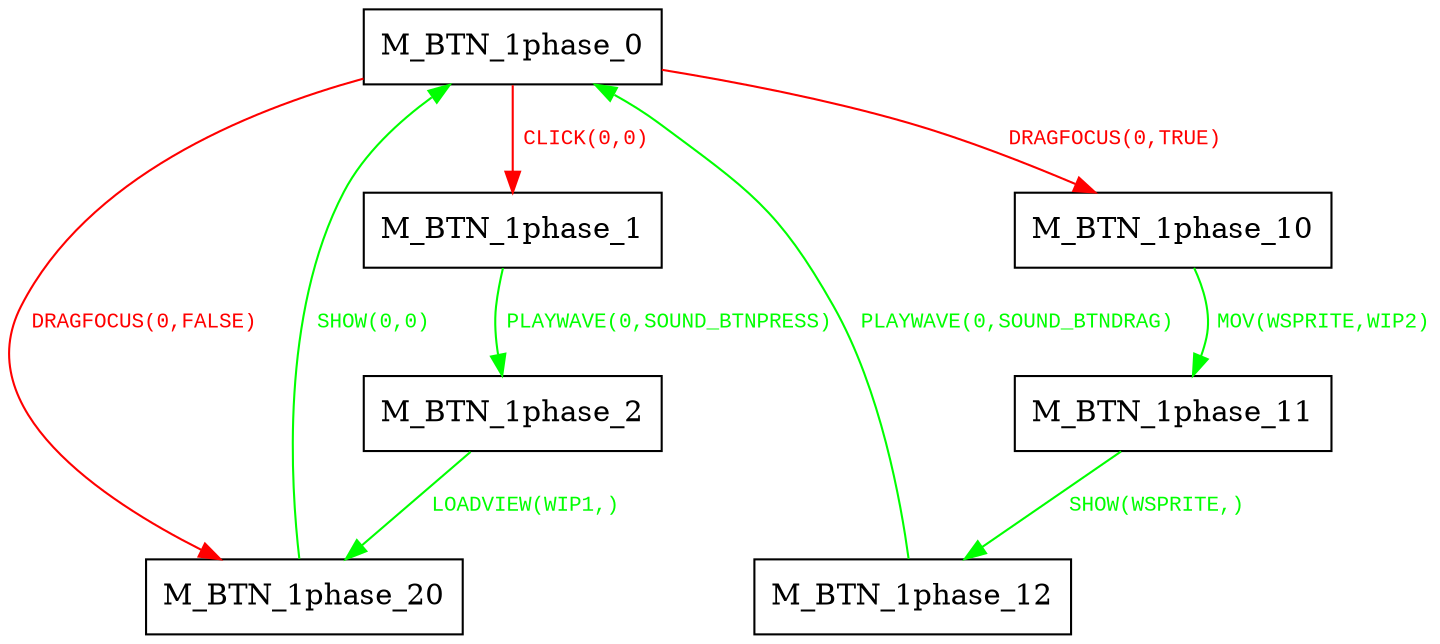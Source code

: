 digraph {
 node [shape=record];
"M_BTN_1phase_0" -> "M_BTN_1phase_1"[color=red, fontcolor=red, label=< <font face="Courier New" point-size="10">
CLICK(0,0)<br/>
</font>>];
"M_BTN_1phase_0" -> "M_BTN_1phase_10"[color=red, fontcolor=red, label=< <font face="Courier New" point-size="10">
DRAGFOCUS(0,TRUE)<br/>
</font>>];
"M_BTN_1phase_0" -> "M_BTN_1phase_20"[color=red, fontcolor=red, label=< <font face="Courier New" point-size="10">
DRAGFOCUS(0,FALSE)<br/>
</font>>];
"M_BTN_1phase_1" -> "M_BTN_1phase_2"[color=green, fontcolor=green, label=< <font face="Courier New" point-size="10">
PLAYWAVE(0,SOUND_BTNPRESS)<br/>
</font>>];
"M_BTN_1phase_2" -> "M_BTN_1phase_20"[color=green, fontcolor=green, label=< <font face="Courier New" point-size="10">
LOADVIEW(WIP1,)<br/>
</font>>];
"M_BTN_1phase_10" -> "M_BTN_1phase_11"[color=green, fontcolor=green, label=< <font face="Courier New" point-size="10">
MOV(WSPRITE,WIP2)<br/>
</font>>];
"M_BTN_1phase_11" -> "M_BTN_1phase_12"[color=green, fontcolor=green, label=< <font face="Courier New" point-size="10">
SHOW(WSPRITE,)<br/>
</font>>];
"M_BTN_1phase_12" -> "M_BTN_1phase_0"[color=green, fontcolor=green, label=< <font face="Courier New" point-size="10">
PLAYWAVE(0,SOUND_BTNDRAG)<br/>
</font>>];
"M_BTN_1phase_20" -> "M_BTN_1phase_0"[color=green, fontcolor=green, label=< <font face="Courier New" point-size="10">
SHOW(0,0)<br/>
</font>>];
}

